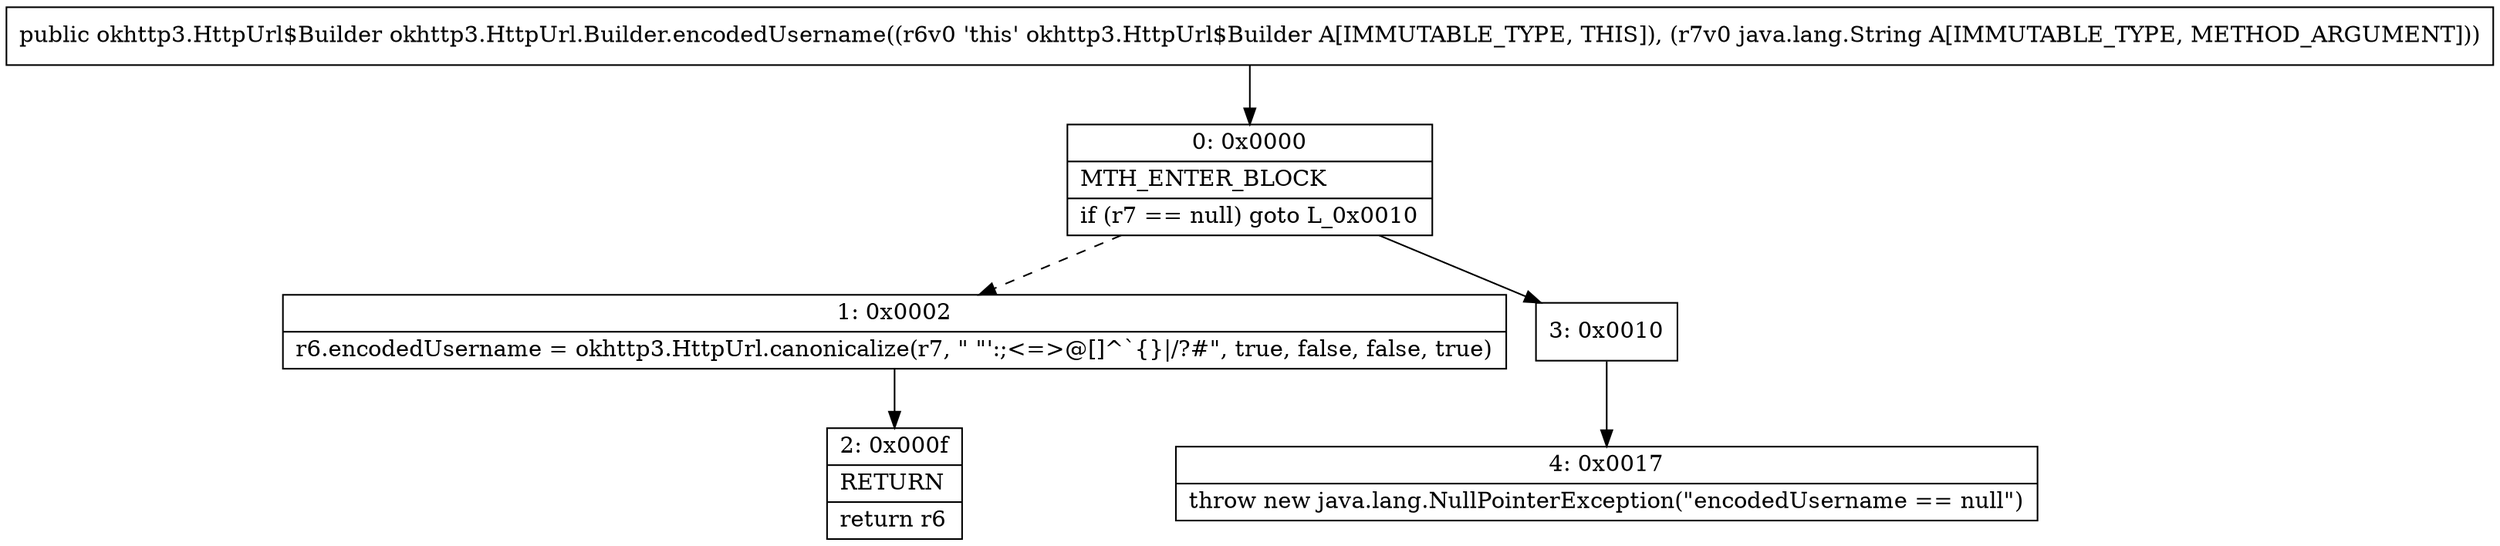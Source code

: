digraph "CFG forokhttp3.HttpUrl.Builder.encodedUsername(Ljava\/lang\/String;)Lokhttp3\/HttpUrl$Builder;" {
Node_0 [shape=record,label="{0\:\ 0x0000|MTH_ENTER_BLOCK\l|if (r7 == null) goto L_0x0010\l}"];
Node_1 [shape=record,label="{1\:\ 0x0002|r6.encodedUsername = okhttp3.HttpUrl.canonicalize(r7, \" \"':;\<=\>@[]^`\{\}\|\/?#\", true, false, false, true)\l}"];
Node_2 [shape=record,label="{2\:\ 0x000f|RETURN\l|return r6\l}"];
Node_3 [shape=record,label="{3\:\ 0x0010}"];
Node_4 [shape=record,label="{4\:\ 0x0017|throw new java.lang.NullPointerException(\"encodedUsername == null\")\l}"];
MethodNode[shape=record,label="{public okhttp3.HttpUrl$Builder okhttp3.HttpUrl.Builder.encodedUsername((r6v0 'this' okhttp3.HttpUrl$Builder A[IMMUTABLE_TYPE, THIS]), (r7v0 java.lang.String A[IMMUTABLE_TYPE, METHOD_ARGUMENT])) }"];
MethodNode -> Node_0;
Node_0 -> Node_1[style=dashed];
Node_0 -> Node_3;
Node_1 -> Node_2;
Node_3 -> Node_4;
}

